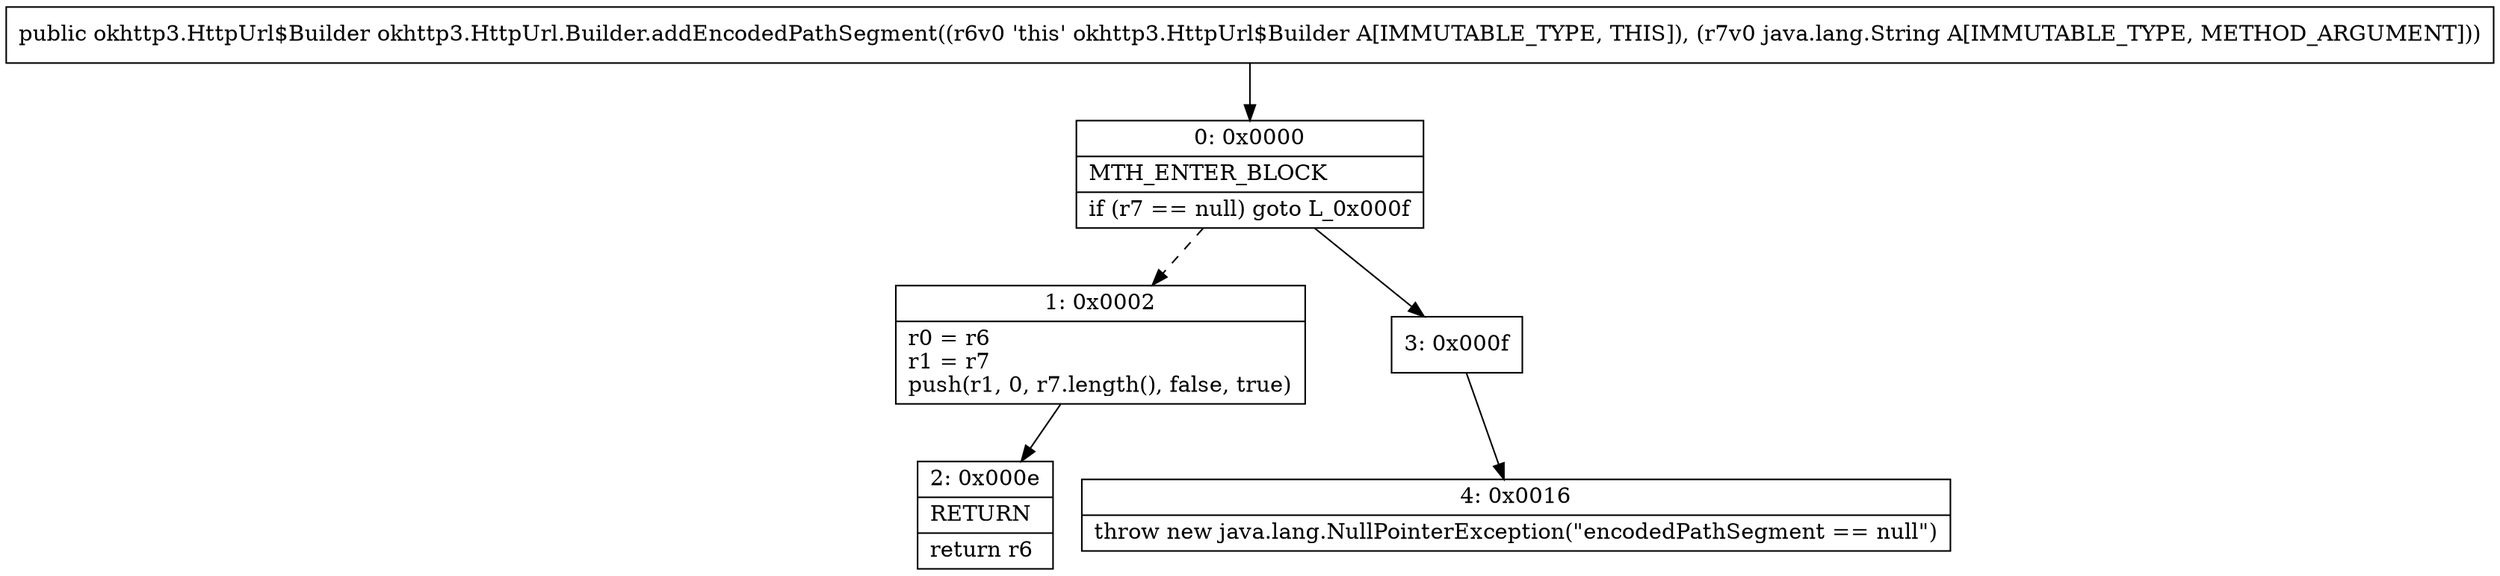 digraph "CFG forokhttp3.HttpUrl.Builder.addEncodedPathSegment(Ljava\/lang\/String;)Lokhttp3\/HttpUrl$Builder;" {
Node_0 [shape=record,label="{0\:\ 0x0000|MTH_ENTER_BLOCK\l|if (r7 == null) goto L_0x000f\l}"];
Node_1 [shape=record,label="{1\:\ 0x0002|r0 = r6\lr1 = r7\lpush(r1, 0, r7.length(), false, true)\l}"];
Node_2 [shape=record,label="{2\:\ 0x000e|RETURN\l|return r6\l}"];
Node_3 [shape=record,label="{3\:\ 0x000f}"];
Node_4 [shape=record,label="{4\:\ 0x0016|throw new java.lang.NullPointerException(\"encodedPathSegment == null\")\l}"];
MethodNode[shape=record,label="{public okhttp3.HttpUrl$Builder okhttp3.HttpUrl.Builder.addEncodedPathSegment((r6v0 'this' okhttp3.HttpUrl$Builder A[IMMUTABLE_TYPE, THIS]), (r7v0 java.lang.String A[IMMUTABLE_TYPE, METHOD_ARGUMENT])) }"];
MethodNode -> Node_0;
Node_0 -> Node_1[style=dashed];
Node_0 -> Node_3;
Node_1 -> Node_2;
Node_3 -> Node_4;
}

